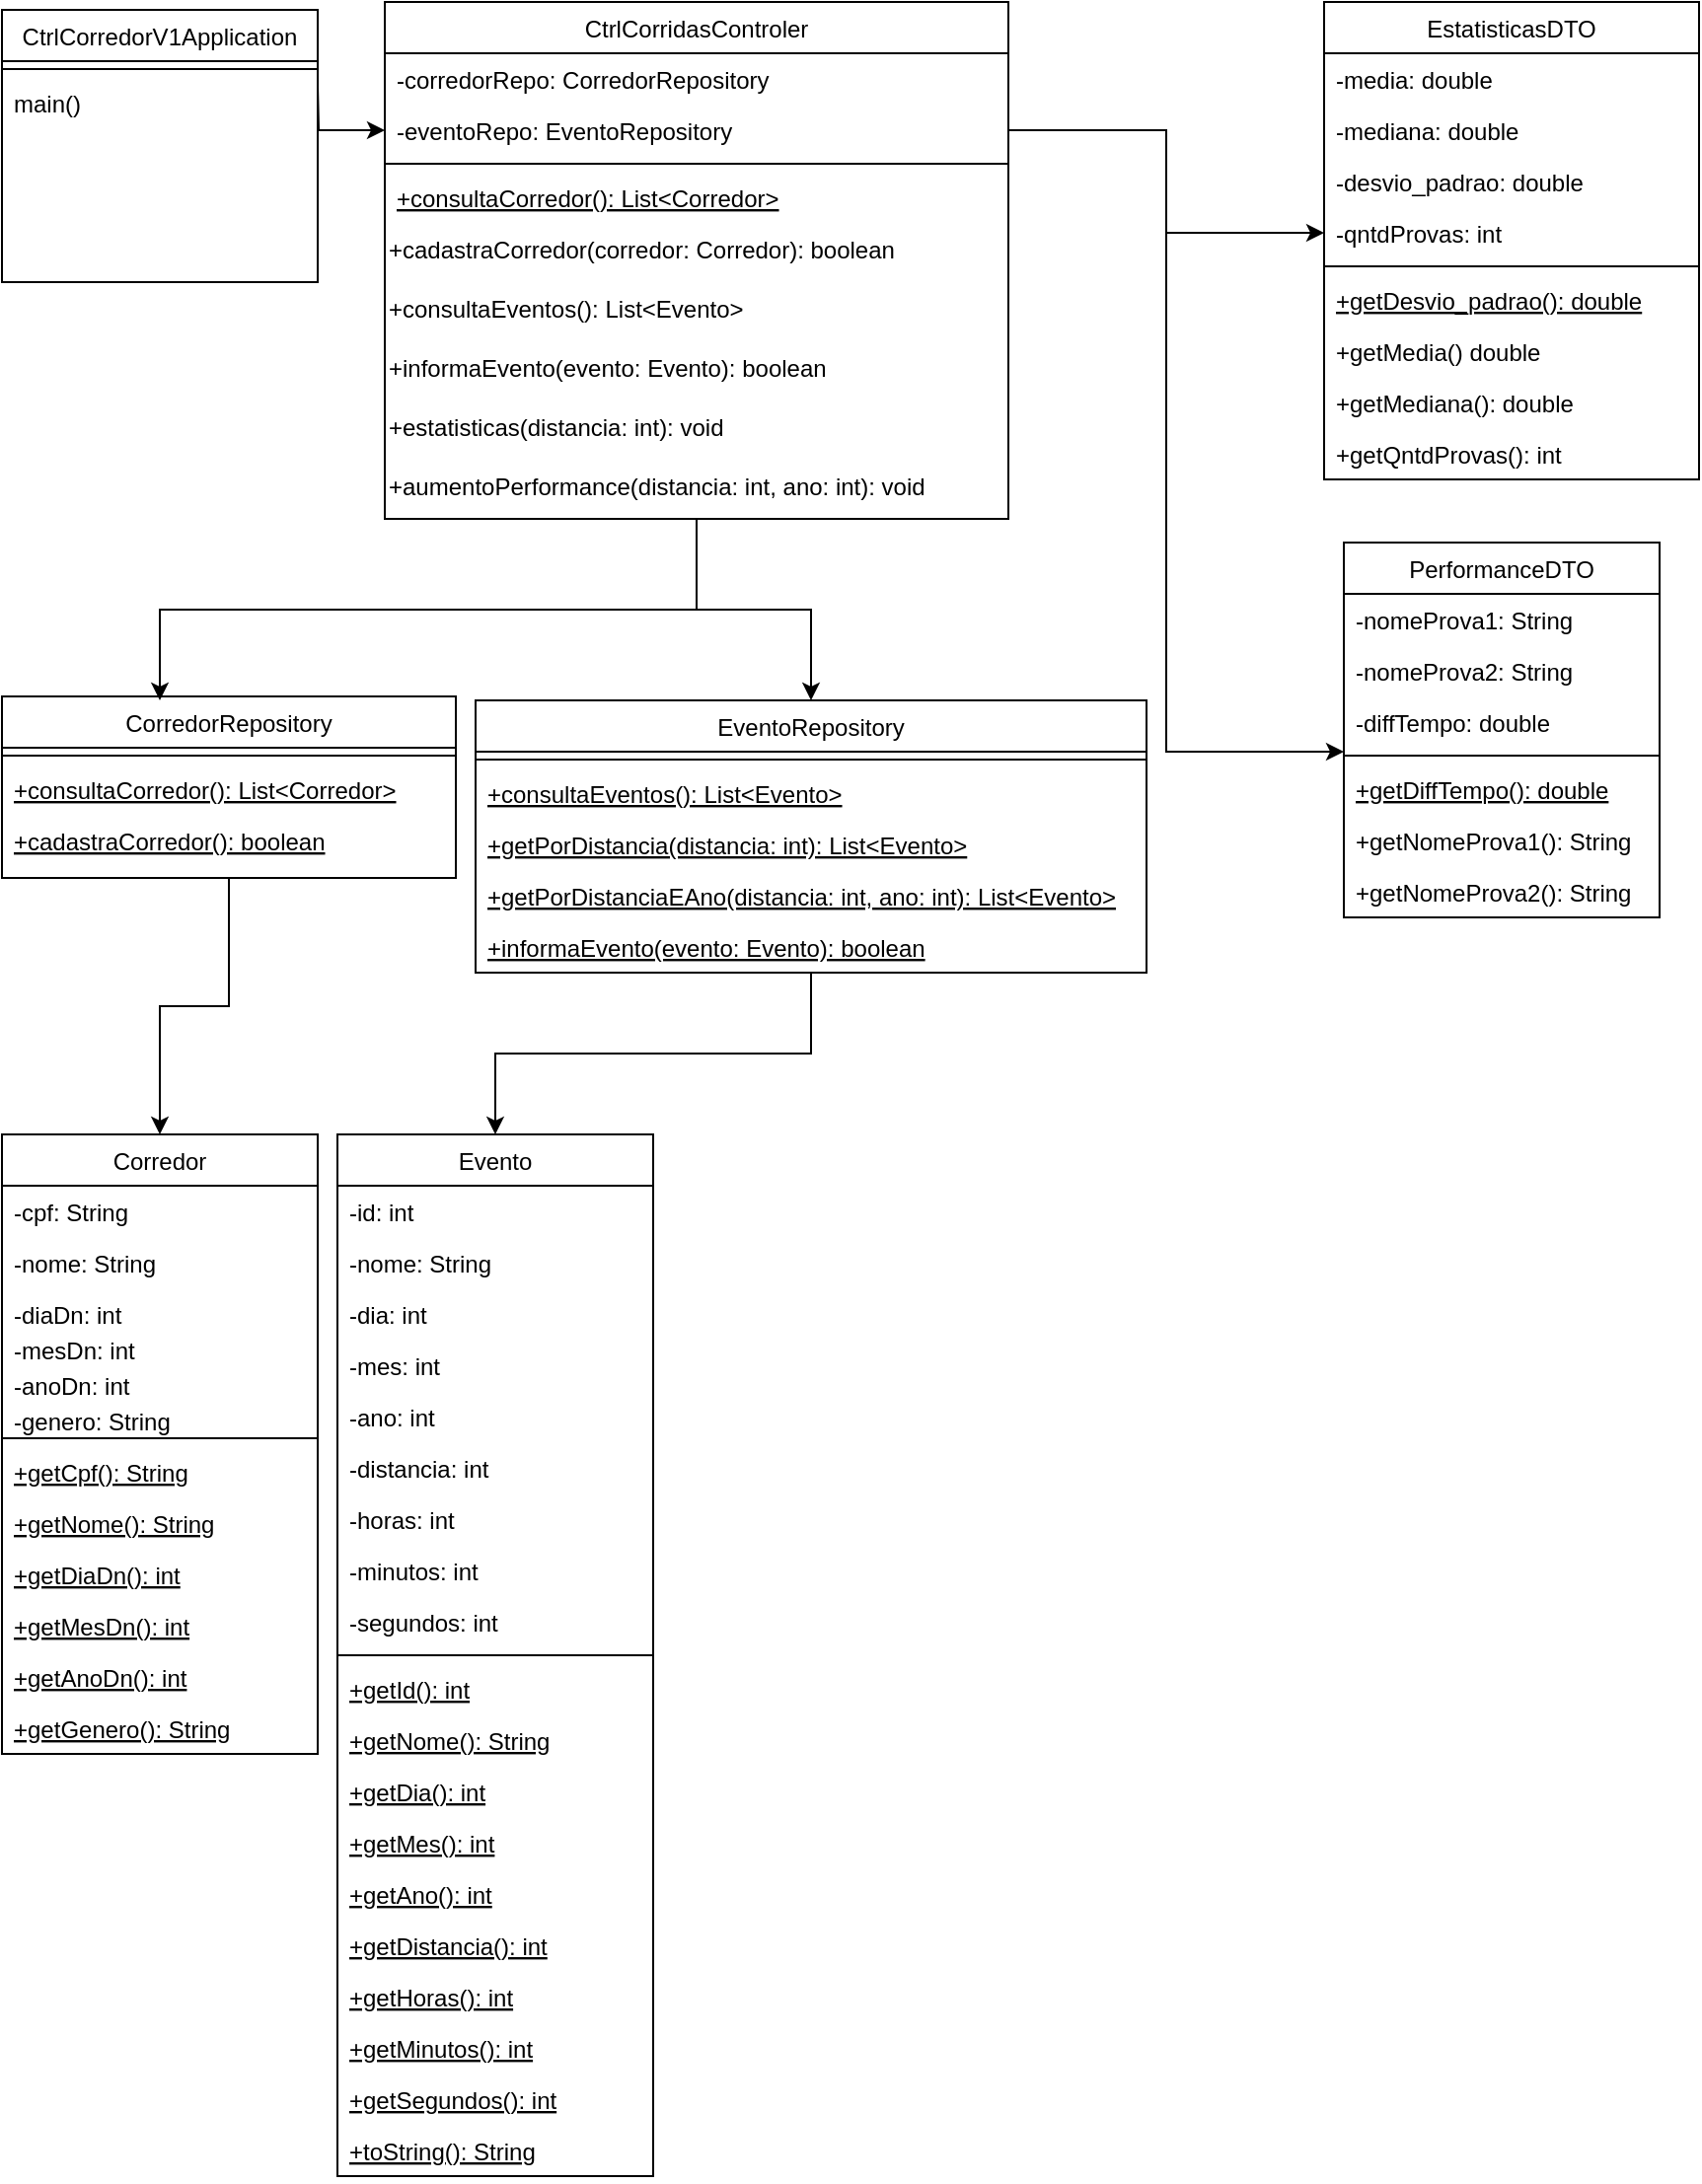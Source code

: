 <mxfile version="14.5.4" type="github">
  <diagram id="C5RBs43oDa-KdzZeNtuy" name="Page-1">
    <mxGraphModel dx="1422" dy="804" grid="1" gridSize="10" guides="1" tooltips="1" connect="1" arrows="1" fold="1" page="1" pageScale="1" pageWidth="827" pageHeight="1169" math="0" shadow="0">
      <root>
        <mxCell id="WIyWlLk6GJQsqaUBKTNV-0" />
        <mxCell id="WIyWlLk6GJQsqaUBKTNV-1" parent="WIyWlLk6GJQsqaUBKTNV-0" />
        <mxCell id="zkfFHV4jXpPFQw0GAbJ--6" value="Corredor&#xa;" style="swimlane;fontStyle=0;align=center;verticalAlign=top;childLayout=stackLayout;horizontal=1;startSize=26;horizontalStack=0;resizeParent=1;resizeLast=0;collapsible=1;marginBottom=0;rounded=0;shadow=0;strokeWidth=1;" parent="WIyWlLk6GJQsqaUBKTNV-1" vertex="1">
          <mxGeometry x="20" y="580" width="160" height="314" as="geometry">
            <mxRectangle x="130" y="380" width="160" height="26" as="alternateBounds" />
          </mxGeometry>
        </mxCell>
        <mxCell id="zkfFHV4jXpPFQw0GAbJ--7" value="-cpf: String" style="text;align=left;verticalAlign=top;spacingLeft=4;spacingRight=4;overflow=hidden;rotatable=0;points=[[0,0.5],[1,0.5]];portConstraint=eastwest;" parent="zkfFHV4jXpPFQw0GAbJ--6" vertex="1">
          <mxGeometry y="26" width="160" height="26" as="geometry" />
        </mxCell>
        <mxCell id="BFqn5BIS7-uvCzNUQWXT-103" value="-nome: String" style="text;align=left;verticalAlign=top;spacingLeft=4;spacingRight=4;overflow=hidden;rotatable=0;points=[[0,0.5],[1,0.5]];portConstraint=eastwest;" vertex="1" parent="zkfFHV4jXpPFQw0GAbJ--6">
          <mxGeometry y="52" width="160" height="26" as="geometry" />
        </mxCell>
        <mxCell id="BFqn5BIS7-uvCzNUQWXT-104" value="-diaDn: int" style="text;align=left;verticalAlign=top;spacingLeft=4;spacingRight=4;overflow=hidden;rotatable=0;points=[[0,0.5],[1,0.5]];portConstraint=eastwest;" vertex="1" parent="zkfFHV4jXpPFQw0GAbJ--6">
          <mxGeometry y="78" width="160" height="18" as="geometry" />
        </mxCell>
        <mxCell id="BFqn5BIS7-uvCzNUQWXT-106" value="-mesDn: int" style="text;align=left;verticalAlign=top;spacingLeft=4;spacingRight=4;overflow=hidden;rotatable=0;points=[[0,0.5],[1,0.5]];portConstraint=eastwest;" vertex="1" parent="zkfFHV4jXpPFQw0GAbJ--6">
          <mxGeometry y="96" width="160" height="18" as="geometry" />
        </mxCell>
        <mxCell id="BFqn5BIS7-uvCzNUQWXT-107" value="-anoDn: int" style="text;align=left;verticalAlign=top;spacingLeft=4;spacingRight=4;overflow=hidden;rotatable=0;points=[[0,0.5],[1,0.5]];portConstraint=eastwest;" vertex="1" parent="zkfFHV4jXpPFQw0GAbJ--6">
          <mxGeometry y="114" width="160" height="18" as="geometry" />
        </mxCell>
        <mxCell id="BFqn5BIS7-uvCzNUQWXT-105" value="-genero: String" style="text;align=left;verticalAlign=top;spacingLeft=4;spacingRight=4;overflow=hidden;rotatable=0;points=[[0,0.5],[1,0.5]];portConstraint=eastwest;" vertex="1" parent="zkfFHV4jXpPFQw0GAbJ--6">
          <mxGeometry y="132" width="160" height="18" as="geometry" />
        </mxCell>
        <mxCell id="zkfFHV4jXpPFQw0GAbJ--9" value="" style="line;html=1;strokeWidth=1;align=left;verticalAlign=middle;spacingTop=-1;spacingLeft=3;spacingRight=3;rotatable=0;labelPosition=right;points=[];portConstraint=eastwest;" parent="zkfFHV4jXpPFQw0GAbJ--6" vertex="1">
          <mxGeometry y="150" width="160" height="8" as="geometry" />
        </mxCell>
        <mxCell id="zkfFHV4jXpPFQw0GAbJ--10" value="+getCpf(): String" style="text;align=left;verticalAlign=top;spacingLeft=4;spacingRight=4;overflow=hidden;rotatable=0;points=[[0,0.5],[1,0.5]];portConstraint=eastwest;fontStyle=4" parent="zkfFHV4jXpPFQw0GAbJ--6" vertex="1">
          <mxGeometry y="158" width="160" height="26" as="geometry" />
        </mxCell>
        <mxCell id="BFqn5BIS7-uvCzNUQWXT-117" value="+getNome(): String" style="text;align=left;verticalAlign=top;spacingLeft=4;spacingRight=4;overflow=hidden;rotatable=0;points=[[0,0.5],[1,0.5]];portConstraint=eastwest;fontStyle=4" vertex="1" parent="zkfFHV4jXpPFQw0GAbJ--6">
          <mxGeometry y="184" width="160" height="26" as="geometry" />
        </mxCell>
        <mxCell id="BFqn5BIS7-uvCzNUQWXT-118" value="+getDiaDn(): int" style="text;align=left;verticalAlign=top;spacingLeft=4;spacingRight=4;overflow=hidden;rotatable=0;points=[[0,0.5],[1,0.5]];portConstraint=eastwest;fontStyle=4" vertex="1" parent="zkfFHV4jXpPFQw0GAbJ--6">
          <mxGeometry y="210" width="160" height="26" as="geometry" />
        </mxCell>
        <mxCell id="BFqn5BIS7-uvCzNUQWXT-120" value="+getMesDn(): int" style="text;align=left;verticalAlign=top;spacingLeft=4;spacingRight=4;overflow=hidden;rotatable=0;points=[[0,0.5],[1,0.5]];portConstraint=eastwest;fontStyle=4" vertex="1" parent="zkfFHV4jXpPFQw0GAbJ--6">
          <mxGeometry y="236" width="160" height="26" as="geometry" />
        </mxCell>
        <mxCell id="BFqn5BIS7-uvCzNUQWXT-119" value="+getAnoDn(): int" style="text;align=left;verticalAlign=top;spacingLeft=4;spacingRight=4;overflow=hidden;rotatable=0;points=[[0,0.5],[1,0.5]];portConstraint=eastwest;fontStyle=4" vertex="1" parent="zkfFHV4jXpPFQw0GAbJ--6">
          <mxGeometry y="262" width="160" height="26" as="geometry" />
        </mxCell>
        <mxCell id="BFqn5BIS7-uvCzNUQWXT-121" value="+getGenero(): String" style="text;align=left;verticalAlign=top;spacingLeft=4;spacingRight=4;overflow=hidden;rotatable=0;points=[[0,0.5],[1,0.5]];portConstraint=eastwest;fontStyle=4" vertex="1" parent="zkfFHV4jXpPFQw0GAbJ--6">
          <mxGeometry y="288" width="160" height="26" as="geometry" />
        </mxCell>
        <mxCell id="BFqn5BIS7-uvCzNUQWXT-66" style="edgeStyle=orthogonalEdgeStyle;rounded=0;orthogonalLoop=1;jettySize=auto;html=1;exitX=0.5;exitY=1;exitDx=0;exitDy=0;entryX=0.5;entryY=0;entryDx=0;entryDy=0;" edge="1" parent="WIyWlLk6GJQsqaUBKTNV-1" source="BFqn5BIS7-uvCzNUQWXT-1" target="zkfFHV4jXpPFQw0GAbJ--6">
          <mxGeometry relative="1" as="geometry" />
        </mxCell>
        <mxCell id="BFqn5BIS7-uvCzNUQWXT-1" value="CorredorRepository&#xa;" style="swimlane;fontStyle=0;align=center;verticalAlign=top;childLayout=stackLayout;horizontal=1;startSize=26;horizontalStack=0;resizeParent=1;resizeLast=0;collapsible=1;marginBottom=0;rounded=0;shadow=0;strokeWidth=1;" vertex="1" parent="WIyWlLk6GJQsqaUBKTNV-1">
          <mxGeometry x="20" y="358" width="230" height="92" as="geometry">
            <mxRectangle x="130" y="380" width="160" height="26" as="alternateBounds" />
          </mxGeometry>
        </mxCell>
        <mxCell id="BFqn5BIS7-uvCzNUQWXT-4" value="" style="line;html=1;strokeWidth=1;align=left;verticalAlign=middle;spacingTop=-1;spacingLeft=3;spacingRight=3;rotatable=0;labelPosition=right;points=[];portConstraint=eastwest;" vertex="1" parent="BFqn5BIS7-uvCzNUQWXT-1">
          <mxGeometry y="26" width="230" height="8" as="geometry" />
        </mxCell>
        <mxCell id="BFqn5BIS7-uvCzNUQWXT-5" value="+consultaCorredor(): List&lt;Corredor&gt;" style="text;align=left;verticalAlign=top;spacingLeft=4;spacingRight=4;overflow=hidden;rotatable=0;points=[[0,0.5],[1,0.5]];portConstraint=eastwest;fontStyle=4" vertex="1" parent="BFqn5BIS7-uvCzNUQWXT-1">
          <mxGeometry y="34" width="230" height="26" as="geometry" />
        </mxCell>
        <mxCell id="BFqn5BIS7-uvCzNUQWXT-97" value="+cadastraCorredor(): boolean" style="text;align=left;verticalAlign=top;spacingLeft=4;spacingRight=4;overflow=hidden;rotatable=0;points=[[0,0.5],[1,0.5]];portConstraint=eastwest;fontStyle=4" vertex="1" parent="BFqn5BIS7-uvCzNUQWXT-1">
          <mxGeometry y="60" width="230" height="26" as="geometry" />
        </mxCell>
        <mxCell id="BFqn5BIS7-uvCzNUQWXT-7" value="CtrlCorredorV1Application" style="swimlane;fontStyle=0;align=center;verticalAlign=top;childLayout=stackLayout;horizontal=1;startSize=26;horizontalStack=0;resizeParent=1;resizeLast=0;collapsible=1;marginBottom=0;rounded=0;shadow=0;strokeWidth=1;" vertex="1" parent="WIyWlLk6GJQsqaUBKTNV-1">
          <mxGeometry x="20" y="10" width="160" height="138" as="geometry">
            <mxRectangle x="130" y="380" width="160" height="26" as="alternateBounds" />
          </mxGeometry>
        </mxCell>
        <mxCell id="BFqn5BIS7-uvCzNUQWXT-10" value="" style="line;html=1;strokeWidth=1;align=left;verticalAlign=middle;spacingTop=-1;spacingLeft=3;spacingRight=3;rotatable=0;labelPosition=right;points=[];portConstraint=eastwest;" vertex="1" parent="BFqn5BIS7-uvCzNUQWXT-7">
          <mxGeometry y="26" width="160" height="8" as="geometry" />
        </mxCell>
        <mxCell id="BFqn5BIS7-uvCzNUQWXT-12" value="main()" style="text;align=left;verticalAlign=top;spacingLeft=4;spacingRight=4;overflow=hidden;rotatable=0;points=[[0,0.5],[1,0.5]];portConstraint=eastwest;" vertex="1" parent="BFqn5BIS7-uvCzNUQWXT-7">
          <mxGeometry y="34" width="160" height="26" as="geometry" />
        </mxCell>
        <mxCell id="BFqn5BIS7-uvCzNUQWXT-13" value="CtrlCorridasControler" style="swimlane;fontStyle=0;align=center;verticalAlign=top;childLayout=stackLayout;horizontal=1;startSize=26;horizontalStack=0;resizeParent=1;resizeLast=0;collapsible=1;marginBottom=0;rounded=0;shadow=0;strokeWidth=1;" vertex="1" parent="WIyWlLk6GJQsqaUBKTNV-1">
          <mxGeometry x="214" y="6" width="316" height="262" as="geometry">
            <mxRectangle x="130" y="380" width="160" height="26" as="alternateBounds" />
          </mxGeometry>
        </mxCell>
        <mxCell id="BFqn5BIS7-uvCzNUQWXT-14" value="-corredorRepo: CorredorRepository" style="text;align=left;verticalAlign=top;spacingLeft=4;spacingRight=4;overflow=hidden;rotatable=0;points=[[0,0.5],[1,0.5]];portConstraint=eastwest;" vertex="1" parent="BFqn5BIS7-uvCzNUQWXT-13">
          <mxGeometry y="26" width="316" height="26" as="geometry" />
        </mxCell>
        <mxCell id="BFqn5BIS7-uvCzNUQWXT-15" value="-eventoRepo: EventoRepository" style="text;align=left;verticalAlign=top;spacingLeft=4;spacingRight=4;overflow=hidden;rotatable=0;points=[[0,0.5],[1,0.5]];portConstraint=eastwest;rounded=0;shadow=0;html=0;" vertex="1" parent="BFqn5BIS7-uvCzNUQWXT-13">
          <mxGeometry y="52" width="316" height="26" as="geometry" />
        </mxCell>
        <mxCell id="BFqn5BIS7-uvCzNUQWXT-16" value="" style="line;html=1;strokeWidth=1;align=left;verticalAlign=middle;spacingTop=-1;spacingLeft=3;spacingRight=3;rotatable=0;labelPosition=right;points=[];portConstraint=eastwest;" vertex="1" parent="BFqn5BIS7-uvCzNUQWXT-13">
          <mxGeometry y="78" width="316" height="8" as="geometry" />
        </mxCell>
        <mxCell id="BFqn5BIS7-uvCzNUQWXT-17" value="+consultaCorredor(): List&lt;Corredor&gt;" style="text;align=left;verticalAlign=top;spacingLeft=4;spacingRight=4;overflow=hidden;rotatable=0;points=[[0,0.5],[1,0.5]];portConstraint=eastwest;fontStyle=4" vertex="1" parent="BFqn5BIS7-uvCzNUQWXT-13">
          <mxGeometry y="86" width="316" height="26" as="geometry" />
        </mxCell>
        <mxCell id="BFqn5BIS7-uvCzNUQWXT-68" value="+cadastraCorredor(corredor: Corredor): boolean" style="text;whiteSpace=wrap;html=1;" vertex="1" parent="BFqn5BIS7-uvCzNUQWXT-13">
          <mxGeometry y="112" width="316" height="30" as="geometry" />
        </mxCell>
        <mxCell id="BFqn5BIS7-uvCzNUQWXT-69" value="+consultaEventos(): List&amp;lt;Evento&amp;gt;" style="text;whiteSpace=wrap;html=1;" vertex="1" parent="BFqn5BIS7-uvCzNUQWXT-13">
          <mxGeometry y="142" width="316" height="30" as="geometry" />
        </mxCell>
        <mxCell id="BFqn5BIS7-uvCzNUQWXT-71" value="+informaEvento(evento: Evento): boolean" style="text;whiteSpace=wrap;html=1;" vertex="1" parent="BFqn5BIS7-uvCzNUQWXT-13">
          <mxGeometry y="172" width="316" height="30" as="geometry" />
        </mxCell>
        <mxCell id="BFqn5BIS7-uvCzNUQWXT-81" value="+estatisticas(distancia: int): void" style="text;whiteSpace=wrap;html=1;" vertex="1" parent="BFqn5BIS7-uvCzNUQWXT-13">
          <mxGeometry y="202" width="316" height="30" as="geometry" />
        </mxCell>
        <mxCell id="BFqn5BIS7-uvCzNUQWXT-82" value="+aumentoPerformance(distancia: int, ano: int): void" style="text;whiteSpace=wrap;html=1;" vertex="1" parent="BFqn5BIS7-uvCzNUQWXT-13">
          <mxGeometry y="232" width="316" height="30" as="geometry" />
        </mxCell>
        <mxCell id="BFqn5BIS7-uvCzNUQWXT-19" value="EstatisticasDTO" style="swimlane;fontStyle=0;align=center;verticalAlign=top;childLayout=stackLayout;horizontal=1;startSize=26;horizontalStack=0;resizeParent=1;resizeLast=0;collapsible=1;marginBottom=0;rounded=0;shadow=0;strokeWidth=1;" vertex="1" parent="WIyWlLk6GJQsqaUBKTNV-1">
          <mxGeometry x="690" y="6" width="190" height="242" as="geometry">
            <mxRectangle x="130" y="380" width="160" height="26" as="alternateBounds" />
          </mxGeometry>
        </mxCell>
        <mxCell id="BFqn5BIS7-uvCzNUQWXT-20" value="-media: double" style="text;align=left;verticalAlign=top;spacingLeft=4;spacingRight=4;overflow=hidden;rotatable=0;points=[[0,0.5],[1,0.5]];portConstraint=eastwest;" vertex="1" parent="BFqn5BIS7-uvCzNUQWXT-19">
          <mxGeometry y="26" width="190" height="26" as="geometry" />
        </mxCell>
        <mxCell id="BFqn5BIS7-uvCzNUQWXT-89" value="-mediana: double" style="text;align=left;verticalAlign=top;spacingLeft=4;spacingRight=4;overflow=hidden;rotatable=0;points=[[0,0.5],[1,0.5]];portConstraint=eastwest;" vertex="1" parent="BFqn5BIS7-uvCzNUQWXT-19">
          <mxGeometry y="52" width="190" height="26" as="geometry" />
        </mxCell>
        <mxCell id="BFqn5BIS7-uvCzNUQWXT-90" value="-desvio_padrao: double" style="text;align=left;verticalAlign=top;spacingLeft=4;spacingRight=4;overflow=hidden;rotatable=0;points=[[0,0.5],[1,0.5]];portConstraint=eastwest;" vertex="1" parent="BFqn5BIS7-uvCzNUQWXT-19">
          <mxGeometry y="78" width="190" height="26" as="geometry" />
        </mxCell>
        <mxCell id="BFqn5BIS7-uvCzNUQWXT-21" value="-qntdProvas: int" style="text;align=left;verticalAlign=top;spacingLeft=4;spacingRight=4;overflow=hidden;rotatable=0;points=[[0,0.5],[1,0.5]];portConstraint=eastwest;rounded=0;shadow=0;html=0;" vertex="1" parent="BFqn5BIS7-uvCzNUQWXT-19">
          <mxGeometry y="104" width="190" height="26" as="geometry" />
        </mxCell>
        <mxCell id="BFqn5BIS7-uvCzNUQWXT-22" value="" style="line;html=1;strokeWidth=1;align=left;verticalAlign=middle;spacingTop=-1;spacingLeft=3;spacingRight=3;rotatable=0;labelPosition=right;points=[];portConstraint=eastwest;" vertex="1" parent="BFqn5BIS7-uvCzNUQWXT-19">
          <mxGeometry y="130" width="190" height="8" as="geometry" />
        </mxCell>
        <mxCell id="BFqn5BIS7-uvCzNUQWXT-23" value="+getDesvio_padrao(): double" style="text;align=left;verticalAlign=top;spacingLeft=4;spacingRight=4;overflow=hidden;rotatable=0;points=[[0,0.5],[1,0.5]];portConstraint=eastwest;fontStyle=4" vertex="1" parent="BFqn5BIS7-uvCzNUQWXT-19">
          <mxGeometry y="138" width="190" height="26" as="geometry" />
        </mxCell>
        <mxCell id="BFqn5BIS7-uvCzNUQWXT-24" value="+getMedia() double" style="text;align=left;verticalAlign=top;spacingLeft=4;spacingRight=4;overflow=hidden;rotatable=0;points=[[0,0.5],[1,0.5]];portConstraint=eastwest;" vertex="1" parent="BFqn5BIS7-uvCzNUQWXT-19">
          <mxGeometry y="164" width="190" height="26" as="geometry" />
        </mxCell>
        <mxCell id="BFqn5BIS7-uvCzNUQWXT-92" value="+getMediana(): double" style="text;align=left;verticalAlign=top;spacingLeft=4;spacingRight=4;overflow=hidden;rotatable=0;points=[[0,0.5],[1,0.5]];portConstraint=eastwest;" vertex="1" parent="BFqn5BIS7-uvCzNUQWXT-19">
          <mxGeometry y="190" width="190" height="26" as="geometry" />
        </mxCell>
        <mxCell id="BFqn5BIS7-uvCzNUQWXT-93" value="+getQntdProvas(): int" style="text;align=left;verticalAlign=top;spacingLeft=4;spacingRight=4;overflow=hidden;rotatable=0;points=[[0,0.5],[1,0.5]];portConstraint=eastwest;" vertex="1" parent="BFqn5BIS7-uvCzNUQWXT-19">
          <mxGeometry y="216" width="190" height="26" as="geometry" />
        </mxCell>
        <mxCell id="BFqn5BIS7-uvCzNUQWXT-25" value="Evento" style="swimlane;fontStyle=0;align=center;verticalAlign=top;childLayout=stackLayout;horizontal=1;startSize=26;horizontalStack=0;resizeParent=1;resizeLast=0;collapsible=1;marginBottom=0;rounded=0;shadow=0;strokeWidth=1;" vertex="1" parent="WIyWlLk6GJQsqaUBKTNV-1">
          <mxGeometry x="190" y="580" width="160" height="528" as="geometry">
            <mxRectangle x="130" y="380" width="160" height="26" as="alternateBounds" />
          </mxGeometry>
        </mxCell>
        <mxCell id="BFqn5BIS7-uvCzNUQWXT-122" value="-id: int" style="text;align=left;verticalAlign=top;spacingLeft=4;spacingRight=4;overflow=hidden;rotatable=0;points=[[0,0.5],[1,0.5]];portConstraint=eastwest;" vertex="1" parent="BFqn5BIS7-uvCzNUQWXT-25">
          <mxGeometry y="26" width="160" height="26" as="geometry" />
        </mxCell>
        <mxCell id="BFqn5BIS7-uvCzNUQWXT-123" value="-nome: String" style="text;align=left;verticalAlign=top;spacingLeft=4;spacingRight=4;overflow=hidden;rotatable=0;points=[[0,0.5],[1,0.5]];portConstraint=eastwest;" vertex="1" parent="BFqn5BIS7-uvCzNUQWXT-25">
          <mxGeometry y="52" width="160" height="26" as="geometry" />
        </mxCell>
        <mxCell id="BFqn5BIS7-uvCzNUQWXT-124" value="-dia: int" style="text;align=left;verticalAlign=top;spacingLeft=4;spacingRight=4;overflow=hidden;rotatable=0;points=[[0,0.5],[1,0.5]];portConstraint=eastwest;" vertex="1" parent="BFqn5BIS7-uvCzNUQWXT-25">
          <mxGeometry y="78" width="160" height="26" as="geometry" />
        </mxCell>
        <mxCell id="BFqn5BIS7-uvCzNUQWXT-125" value="-mes: int" style="text;align=left;verticalAlign=top;spacingLeft=4;spacingRight=4;overflow=hidden;rotatable=0;points=[[0,0.5],[1,0.5]];portConstraint=eastwest;" vertex="1" parent="BFqn5BIS7-uvCzNUQWXT-25">
          <mxGeometry y="104" width="160" height="26" as="geometry" />
        </mxCell>
        <mxCell id="BFqn5BIS7-uvCzNUQWXT-127" value="-ano: int" style="text;align=left;verticalAlign=top;spacingLeft=4;spacingRight=4;overflow=hidden;rotatable=0;points=[[0,0.5],[1,0.5]];portConstraint=eastwest;" vertex="1" parent="BFqn5BIS7-uvCzNUQWXT-25">
          <mxGeometry y="130" width="160" height="26" as="geometry" />
        </mxCell>
        <mxCell id="BFqn5BIS7-uvCzNUQWXT-128" value="-distancia: int" style="text;align=left;verticalAlign=top;spacingLeft=4;spacingRight=4;overflow=hidden;rotatable=0;points=[[0,0.5],[1,0.5]];portConstraint=eastwest;" vertex="1" parent="BFqn5BIS7-uvCzNUQWXT-25">
          <mxGeometry y="156" width="160" height="26" as="geometry" />
        </mxCell>
        <mxCell id="BFqn5BIS7-uvCzNUQWXT-131" value="-horas: int" style="text;align=left;verticalAlign=top;spacingLeft=4;spacingRight=4;overflow=hidden;rotatable=0;points=[[0,0.5],[1,0.5]];portConstraint=eastwest;" vertex="1" parent="BFqn5BIS7-uvCzNUQWXT-25">
          <mxGeometry y="182" width="160" height="26" as="geometry" />
        </mxCell>
        <mxCell id="BFqn5BIS7-uvCzNUQWXT-132" value="-minutos: int" style="text;align=left;verticalAlign=top;spacingLeft=4;spacingRight=4;overflow=hidden;rotatable=0;points=[[0,0.5],[1,0.5]];portConstraint=eastwest;" vertex="1" parent="BFqn5BIS7-uvCzNUQWXT-25">
          <mxGeometry y="208" width="160" height="26" as="geometry" />
        </mxCell>
        <mxCell id="BFqn5BIS7-uvCzNUQWXT-133" value="-segundos: int" style="text;align=left;verticalAlign=top;spacingLeft=4;spacingRight=4;overflow=hidden;rotatable=0;points=[[0,0.5],[1,0.5]];portConstraint=eastwest;" vertex="1" parent="BFqn5BIS7-uvCzNUQWXT-25">
          <mxGeometry y="234" width="160" height="26" as="geometry" />
        </mxCell>
        <mxCell id="BFqn5BIS7-uvCzNUQWXT-28" value="" style="line;html=1;strokeWidth=1;align=left;verticalAlign=middle;spacingTop=-1;spacingLeft=3;spacingRight=3;rotatable=0;labelPosition=right;points=[];portConstraint=eastwest;" vertex="1" parent="BFqn5BIS7-uvCzNUQWXT-25">
          <mxGeometry y="260" width="160" height="8" as="geometry" />
        </mxCell>
        <mxCell id="BFqn5BIS7-uvCzNUQWXT-134" value="+getId(): int" style="text;align=left;verticalAlign=top;spacingLeft=4;spacingRight=4;overflow=hidden;rotatable=0;points=[[0,0.5],[1,0.5]];portConstraint=eastwest;fontStyle=4" vertex="1" parent="BFqn5BIS7-uvCzNUQWXT-25">
          <mxGeometry y="268" width="160" height="26" as="geometry" />
        </mxCell>
        <mxCell id="BFqn5BIS7-uvCzNUQWXT-135" value="+getNome(): String" style="text;align=left;verticalAlign=top;spacingLeft=4;spacingRight=4;overflow=hidden;rotatable=0;points=[[0,0.5],[1,0.5]];portConstraint=eastwest;fontStyle=4" vertex="1" parent="BFqn5BIS7-uvCzNUQWXT-25">
          <mxGeometry y="294" width="160" height="26" as="geometry" />
        </mxCell>
        <mxCell id="BFqn5BIS7-uvCzNUQWXT-136" value="+getDia(): int" style="text;align=left;verticalAlign=top;spacingLeft=4;spacingRight=4;overflow=hidden;rotatable=0;points=[[0,0.5],[1,0.5]];portConstraint=eastwest;fontStyle=4" vertex="1" parent="BFqn5BIS7-uvCzNUQWXT-25">
          <mxGeometry y="320" width="160" height="26" as="geometry" />
        </mxCell>
        <mxCell id="BFqn5BIS7-uvCzNUQWXT-138" value="+getMes(): int" style="text;align=left;verticalAlign=top;spacingLeft=4;spacingRight=4;overflow=hidden;rotatable=0;points=[[0,0.5],[1,0.5]];portConstraint=eastwest;fontStyle=4" vertex="1" parent="BFqn5BIS7-uvCzNUQWXT-25">
          <mxGeometry y="346" width="160" height="26" as="geometry" />
        </mxCell>
        <mxCell id="BFqn5BIS7-uvCzNUQWXT-139" value="+getAno(): int" style="text;align=left;verticalAlign=top;spacingLeft=4;spacingRight=4;overflow=hidden;rotatable=0;points=[[0,0.5],[1,0.5]];portConstraint=eastwest;fontStyle=4" vertex="1" parent="BFqn5BIS7-uvCzNUQWXT-25">
          <mxGeometry y="372" width="160" height="26" as="geometry" />
        </mxCell>
        <mxCell id="BFqn5BIS7-uvCzNUQWXT-141" value="+getDistancia(): int" style="text;align=left;verticalAlign=top;spacingLeft=4;spacingRight=4;overflow=hidden;rotatable=0;points=[[0,0.5],[1,0.5]];portConstraint=eastwest;fontStyle=4" vertex="1" parent="BFqn5BIS7-uvCzNUQWXT-25">
          <mxGeometry y="398" width="160" height="26" as="geometry" />
        </mxCell>
        <mxCell id="BFqn5BIS7-uvCzNUQWXT-142" value="+getHoras(): int" style="text;align=left;verticalAlign=top;spacingLeft=4;spacingRight=4;overflow=hidden;rotatable=0;points=[[0,0.5],[1,0.5]];portConstraint=eastwest;fontStyle=4" vertex="1" parent="BFqn5BIS7-uvCzNUQWXT-25">
          <mxGeometry y="424" width="160" height="26" as="geometry" />
        </mxCell>
        <mxCell id="BFqn5BIS7-uvCzNUQWXT-140" value="+getMinutos(): int" style="text;align=left;verticalAlign=top;spacingLeft=4;spacingRight=4;overflow=hidden;rotatable=0;points=[[0,0.5],[1,0.5]];portConstraint=eastwest;fontStyle=4" vertex="1" parent="BFqn5BIS7-uvCzNUQWXT-25">
          <mxGeometry y="450" width="160" height="26" as="geometry" />
        </mxCell>
        <mxCell id="BFqn5BIS7-uvCzNUQWXT-137" value="+getSegundos(): int" style="text;align=left;verticalAlign=top;spacingLeft=4;spacingRight=4;overflow=hidden;rotatable=0;points=[[0,0.5],[1,0.5]];portConstraint=eastwest;fontStyle=4" vertex="1" parent="BFqn5BIS7-uvCzNUQWXT-25">
          <mxGeometry y="476" width="160" height="26" as="geometry" />
        </mxCell>
        <mxCell id="BFqn5BIS7-uvCzNUQWXT-163" value="+toString(): String" style="text;align=left;verticalAlign=top;spacingLeft=4;spacingRight=4;overflow=hidden;rotatable=0;points=[[0,0.5],[1,0.5]];portConstraint=eastwest;fontStyle=4" vertex="1" parent="BFqn5BIS7-uvCzNUQWXT-25">
          <mxGeometry y="502" width="160" height="26" as="geometry" />
        </mxCell>
        <mxCell id="BFqn5BIS7-uvCzNUQWXT-67" style="edgeStyle=orthogonalEdgeStyle;rounded=0;orthogonalLoop=1;jettySize=auto;html=1;exitX=0.5;exitY=1;exitDx=0;exitDy=0;entryX=0.5;entryY=0;entryDx=0;entryDy=0;" edge="1" parent="WIyWlLk6GJQsqaUBKTNV-1" source="BFqn5BIS7-uvCzNUQWXT-31" target="BFqn5BIS7-uvCzNUQWXT-25">
          <mxGeometry relative="1" as="geometry" />
        </mxCell>
        <mxCell id="BFqn5BIS7-uvCzNUQWXT-31" value="EventoRepository" style="swimlane;fontStyle=0;align=center;verticalAlign=top;childLayout=stackLayout;horizontal=1;startSize=26;horizontalStack=0;resizeParent=1;resizeLast=0;collapsible=1;marginBottom=0;rounded=0;shadow=0;strokeWidth=1;" vertex="1" parent="WIyWlLk6GJQsqaUBKTNV-1">
          <mxGeometry x="260" y="360" width="340" height="138" as="geometry">
            <mxRectangle x="130" y="380" width="160" height="26" as="alternateBounds" />
          </mxGeometry>
        </mxCell>
        <mxCell id="BFqn5BIS7-uvCzNUQWXT-34" value="" style="line;html=1;strokeWidth=1;align=left;verticalAlign=middle;spacingTop=-1;spacingLeft=3;spacingRight=3;rotatable=0;labelPosition=right;points=[];portConstraint=eastwest;" vertex="1" parent="BFqn5BIS7-uvCzNUQWXT-31">
          <mxGeometry y="26" width="340" height="8" as="geometry" />
        </mxCell>
        <mxCell id="BFqn5BIS7-uvCzNUQWXT-98" value="+consultaEventos(): List&lt;Evento&gt;" style="text;align=left;verticalAlign=top;spacingLeft=4;spacingRight=4;overflow=hidden;rotatable=0;points=[[0,0.5],[1,0.5]];portConstraint=eastwest;fontStyle=4" vertex="1" parent="BFqn5BIS7-uvCzNUQWXT-31">
          <mxGeometry y="34" width="340" height="26" as="geometry" />
        </mxCell>
        <mxCell id="BFqn5BIS7-uvCzNUQWXT-100" value="+getPorDistancia(distancia: int): List&lt;Evento&gt;" style="text;align=left;verticalAlign=top;spacingLeft=4;spacingRight=4;overflow=hidden;rotatable=0;points=[[0,0.5],[1,0.5]];portConstraint=eastwest;fontStyle=4" vertex="1" parent="BFqn5BIS7-uvCzNUQWXT-31">
          <mxGeometry y="60" width="340" height="26" as="geometry" />
        </mxCell>
        <mxCell id="BFqn5BIS7-uvCzNUQWXT-101" value="+getPorDistanciaEAno(distancia: int, ano: int): List&lt;Evento&gt;" style="text;align=left;verticalAlign=top;spacingLeft=4;spacingRight=4;overflow=hidden;rotatable=0;points=[[0,0.5],[1,0.5]];portConstraint=eastwest;fontStyle=4" vertex="1" parent="BFqn5BIS7-uvCzNUQWXT-31">
          <mxGeometry y="86" width="340" height="26" as="geometry" />
        </mxCell>
        <mxCell id="BFqn5BIS7-uvCzNUQWXT-102" value="+informaEvento(evento: Evento): boolean" style="text;align=left;verticalAlign=top;spacingLeft=4;spacingRight=4;overflow=hidden;rotatable=0;points=[[0,0.5],[1,0.5]];portConstraint=eastwest;fontStyle=4" vertex="1" parent="BFqn5BIS7-uvCzNUQWXT-31">
          <mxGeometry y="112" width="340" height="26" as="geometry" />
        </mxCell>
        <mxCell id="BFqn5BIS7-uvCzNUQWXT-37" value="PerformanceDTO" style="swimlane;fontStyle=0;align=center;verticalAlign=top;childLayout=stackLayout;horizontal=1;startSize=26;horizontalStack=0;resizeParent=1;resizeLast=0;collapsible=1;marginBottom=0;rounded=0;shadow=0;strokeWidth=1;" vertex="1" parent="WIyWlLk6GJQsqaUBKTNV-1">
          <mxGeometry x="700" y="280" width="160" height="190" as="geometry">
            <mxRectangle x="130" y="380" width="160" height="26" as="alternateBounds" />
          </mxGeometry>
        </mxCell>
        <mxCell id="BFqn5BIS7-uvCzNUQWXT-38" value="-nomeProva1: String" style="text;align=left;verticalAlign=top;spacingLeft=4;spacingRight=4;overflow=hidden;rotatable=0;points=[[0,0.5],[1,0.5]];portConstraint=eastwest;" vertex="1" parent="BFqn5BIS7-uvCzNUQWXT-37">
          <mxGeometry y="26" width="160" height="26" as="geometry" />
        </mxCell>
        <mxCell id="BFqn5BIS7-uvCzNUQWXT-94" value="-nomeProva2: String" style="text;align=left;verticalAlign=top;spacingLeft=4;spacingRight=4;overflow=hidden;rotatable=0;points=[[0,0.5],[1,0.5]];portConstraint=eastwest;" vertex="1" parent="BFqn5BIS7-uvCzNUQWXT-37">
          <mxGeometry y="52" width="160" height="26" as="geometry" />
        </mxCell>
        <mxCell id="BFqn5BIS7-uvCzNUQWXT-95" value="-diffTempo: double" style="text;align=left;verticalAlign=top;spacingLeft=4;spacingRight=4;overflow=hidden;rotatable=0;points=[[0,0.5],[1,0.5]];portConstraint=eastwest;" vertex="1" parent="BFqn5BIS7-uvCzNUQWXT-37">
          <mxGeometry y="78" width="160" height="26" as="geometry" />
        </mxCell>
        <mxCell id="BFqn5BIS7-uvCzNUQWXT-40" value="" style="line;html=1;strokeWidth=1;align=left;verticalAlign=middle;spacingTop=-1;spacingLeft=3;spacingRight=3;rotatable=0;labelPosition=right;points=[];portConstraint=eastwest;" vertex="1" parent="BFqn5BIS7-uvCzNUQWXT-37">
          <mxGeometry y="104" width="160" height="8" as="geometry" />
        </mxCell>
        <mxCell id="BFqn5BIS7-uvCzNUQWXT-41" value="+getDiffTempo(): double" style="text;align=left;verticalAlign=top;spacingLeft=4;spacingRight=4;overflow=hidden;rotatable=0;points=[[0,0.5],[1,0.5]];portConstraint=eastwest;fontStyle=4" vertex="1" parent="BFqn5BIS7-uvCzNUQWXT-37">
          <mxGeometry y="112" width="160" height="26" as="geometry" />
        </mxCell>
        <mxCell id="BFqn5BIS7-uvCzNUQWXT-42" value="+getNomeProva1(): String" style="text;align=left;verticalAlign=top;spacingLeft=4;spacingRight=4;overflow=hidden;rotatable=0;points=[[0,0.5],[1,0.5]];portConstraint=eastwest;" vertex="1" parent="BFqn5BIS7-uvCzNUQWXT-37">
          <mxGeometry y="138" width="160" height="26" as="geometry" />
        </mxCell>
        <mxCell id="BFqn5BIS7-uvCzNUQWXT-96" value="+getNomeProva2(): String" style="text;align=left;verticalAlign=top;spacingLeft=4;spacingRight=4;overflow=hidden;rotatable=0;points=[[0,0.5],[1,0.5]];portConstraint=eastwest;" vertex="1" parent="BFqn5BIS7-uvCzNUQWXT-37">
          <mxGeometry y="164" width="160" height="26" as="geometry" />
        </mxCell>
        <mxCell id="BFqn5BIS7-uvCzNUQWXT-47" style="edgeStyle=orthogonalEdgeStyle;rounded=0;orthogonalLoop=1;jettySize=auto;html=1;exitX=1;exitY=0.5;exitDx=0;exitDy=0;entryX=0;entryY=0.5;entryDx=0;entryDy=0;" edge="1" parent="WIyWlLk6GJQsqaUBKTNV-1" target="BFqn5BIS7-uvCzNUQWXT-15">
          <mxGeometry relative="1" as="geometry">
            <mxPoint x="180" y="49" as="sourcePoint" />
          </mxGeometry>
        </mxCell>
        <mxCell id="BFqn5BIS7-uvCzNUQWXT-59" style="edgeStyle=orthogonalEdgeStyle;rounded=0;orthogonalLoop=1;jettySize=auto;html=1;exitX=1;exitY=0.5;exitDx=0;exitDy=0;entryX=0;entryY=0.5;entryDx=0;entryDy=0;" edge="1" parent="WIyWlLk6GJQsqaUBKTNV-1" source="BFqn5BIS7-uvCzNUQWXT-15" target="BFqn5BIS7-uvCzNUQWXT-21">
          <mxGeometry relative="1" as="geometry" />
        </mxCell>
        <mxCell id="BFqn5BIS7-uvCzNUQWXT-70" style="edgeStyle=orthogonalEdgeStyle;rounded=0;orthogonalLoop=1;jettySize=auto;html=1;exitX=1;exitY=0.5;exitDx=0;exitDy=0;entryX=0;entryY=0.25;entryDx=0;entryDy=0;entryPerimeter=0;" edge="1" parent="WIyWlLk6GJQsqaUBKTNV-1" source="BFqn5BIS7-uvCzNUQWXT-15" target="BFqn5BIS7-uvCzNUQWXT-40">
          <mxGeometry relative="1" as="geometry">
            <mxPoint x="640" y="240" as="targetPoint" />
            <Array as="points">
              <mxPoint x="610" y="71" />
              <mxPoint x="610" y="386" />
            </Array>
          </mxGeometry>
        </mxCell>
        <mxCell id="BFqn5BIS7-uvCzNUQWXT-84" style="edgeStyle=orthogonalEdgeStyle;rounded=0;orthogonalLoop=1;jettySize=auto;html=1;exitX=0.5;exitY=1;exitDx=0;exitDy=0;entryX=0.5;entryY=0;entryDx=0;entryDy=0;" edge="1" parent="WIyWlLk6GJQsqaUBKTNV-1" source="BFqn5BIS7-uvCzNUQWXT-82" target="BFqn5BIS7-uvCzNUQWXT-31">
          <mxGeometry relative="1" as="geometry" />
        </mxCell>
        <mxCell id="BFqn5BIS7-uvCzNUQWXT-87" style="edgeStyle=orthogonalEdgeStyle;rounded=0;orthogonalLoop=1;jettySize=auto;html=1;exitX=0.5;exitY=1;exitDx=0;exitDy=0;" edge="1" parent="WIyWlLk6GJQsqaUBKTNV-1" source="BFqn5BIS7-uvCzNUQWXT-82">
          <mxGeometry relative="1" as="geometry">
            <mxPoint x="372" y="268" as="sourcePoint" />
            <mxPoint x="100" y="360" as="targetPoint" />
            <Array as="points">
              <mxPoint x="372" y="314" />
              <mxPoint x="100" y="314" />
              <mxPoint x="100" y="360" />
            </Array>
          </mxGeometry>
        </mxCell>
      </root>
    </mxGraphModel>
  </diagram>
</mxfile>
